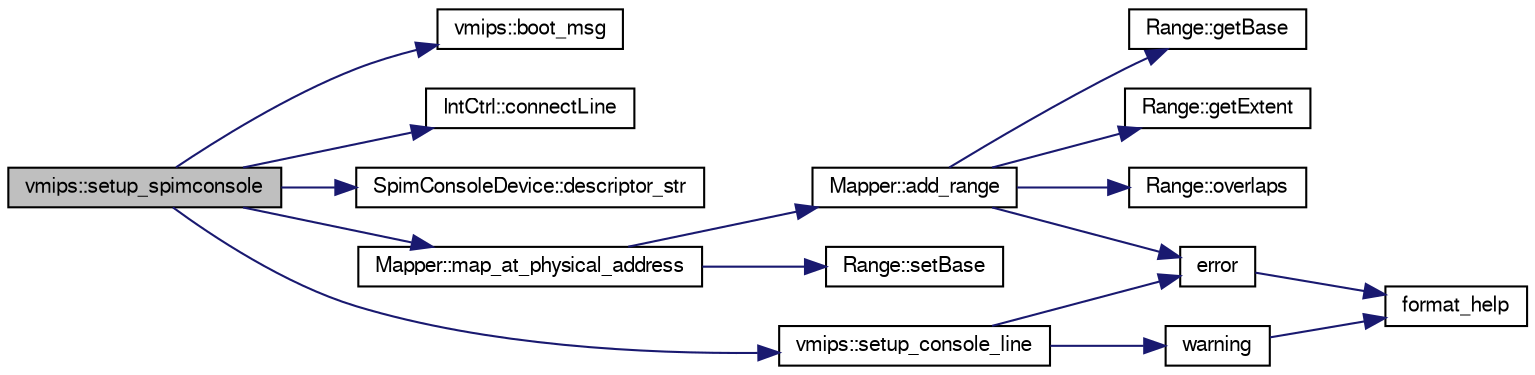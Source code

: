 digraph G
{
  edge [fontname="FreeSans",fontsize="10",labelfontname="FreeSans",labelfontsize="10"];
  node [fontname="FreeSans",fontsize="10",shape=record];
  rankdir=LR;
  Node1 [label="vmips::setup_spimconsole",height=0.2,width=0.4,color="black", fillcolor="grey75", style="filled" fontcolor="black"];
  Node1 -> Node2 [color="midnightblue",fontsize="10",style="solid"];
  Node2 [label="vmips::boot_msg",height=0.2,width=0.4,color="black", fillcolor="white", style="filled",URL="$classvmips.html#a2e203897ea48f719ff7a3a1007fcf0fe"];
  Node1 -> Node3 [color="midnightblue",fontsize="10",style="solid"];
  Node3 [label="IntCtrl::connectLine",height=0.2,width=0.4,color="black", fillcolor="white", style="filled",URL="$classIntCtrl.html#adf3c4661976f3faabe89d161e10c91d0"];
  Node1 -> Node4 [color="midnightblue",fontsize="10",style="solid"];
  Node4 [label="SpimConsoleDevice::descriptor_str",height=0.2,width=0.4,color="black", fillcolor="white", style="filled",URL="$classSpimConsoleDevice.html#ade305bc5e335fc57fde48661b2fac932"];
  Node1 -> Node5 [color="midnightblue",fontsize="10",style="solid"];
  Node5 [label="Mapper::map_at_physical_address",height=0.2,width=0.4,color="black", fillcolor="white", style="filled",URL="$classMapper.html#a1c30883b6490a8283f4dab8dfe797860"];
  Node5 -> Node6 [color="midnightblue",fontsize="10",style="solid"];
  Node6 [label="Mapper::add_range",height=0.2,width=0.4,color="black", fillcolor="white", style="filled",URL="$classMapper.html#a8733fffed63e13e9a0584d2e3c85d0b4"];
  Node6 -> Node7 [color="midnightblue",fontsize="10",style="solid"];
  Node7 [label="error",height=0.2,width=0.4,color="black", fillcolor="white", style="filled",URL="$error_8cc.html#a158a1af99275c1555bf5fcc74709aa5a"];
  Node7 -> Node8 [color="midnightblue",fontsize="10",style="solid"];
  Node8 [label="format_help",height=0.2,width=0.4,color="black", fillcolor="white", style="filled",URL="$error_8cc.html#aa182c84a77010100b5b8a15b1ff22e70"];
  Node6 -> Node9 [color="midnightblue",fontsize="10",style="solid"];
  Node9 [label="Range::getBase",height=0.2,width=0.4,color="black", fillcolor="white", style="filled",URL="$classRange.html#ab4b6e3925cd4559eb8879deed47cb806"];
  Node6 -> Node10 [color="midnightblue",fontsize="10",style="solid"];
  Node10 [label="Range::getExtent",height=0.2,width=0.4,color="black", fillcolor="white", style="filled",URL="$classRange.html#addefe753334150b3cbaca2d5f157f17b"];
  Node6 -> Node11 [color="midnightblue",fontsize="10",style="solid"];
  Node11 [label="Range::overlaps",height=0.2,width=0.4,color="black", fillcolor="white", style="filled",URL="$classRange.html#a73ad70c479cc77fcf6cb65a8da2993cb"];
  Node5 -> Node12 [color="midnightblue",fontsize="10",style="solid"];
  Node12 [label="Range::setBase",height=0.2,width=0.4,color="black", fillcolor="white", style="filled",URL="$classRange.html#a5f60a7e0ad9e6d61d86b82163a78f776"];
  Node1 -> Node13 [color="midnightblue",fontsize="10",style="solid"];
  Node13 [label="vmips::setup_console_line",height=0.2,width=0.4,color="black", fillcolor="white", style="filled",URL="$classvmips.html#a441e17463fe05a71a960e1f98f11019b"];
  Node13 -> Node7 [color="midnightblue",fontsize="10",style="solid"];
  Node13 -> Node14 [color="midnightblue",fontsize="10",style="solid"];
  Node14 [label="warning",height=0.2,width=0.4,color="black", fillcolor="white", style="filled",URL="$error_8cc.html#a28a6bb294160ea6b0317a1c13c8894d1"];
  Node14 -> Node8 [color="midnightblue",fontsize="10",style="solid"];
}
